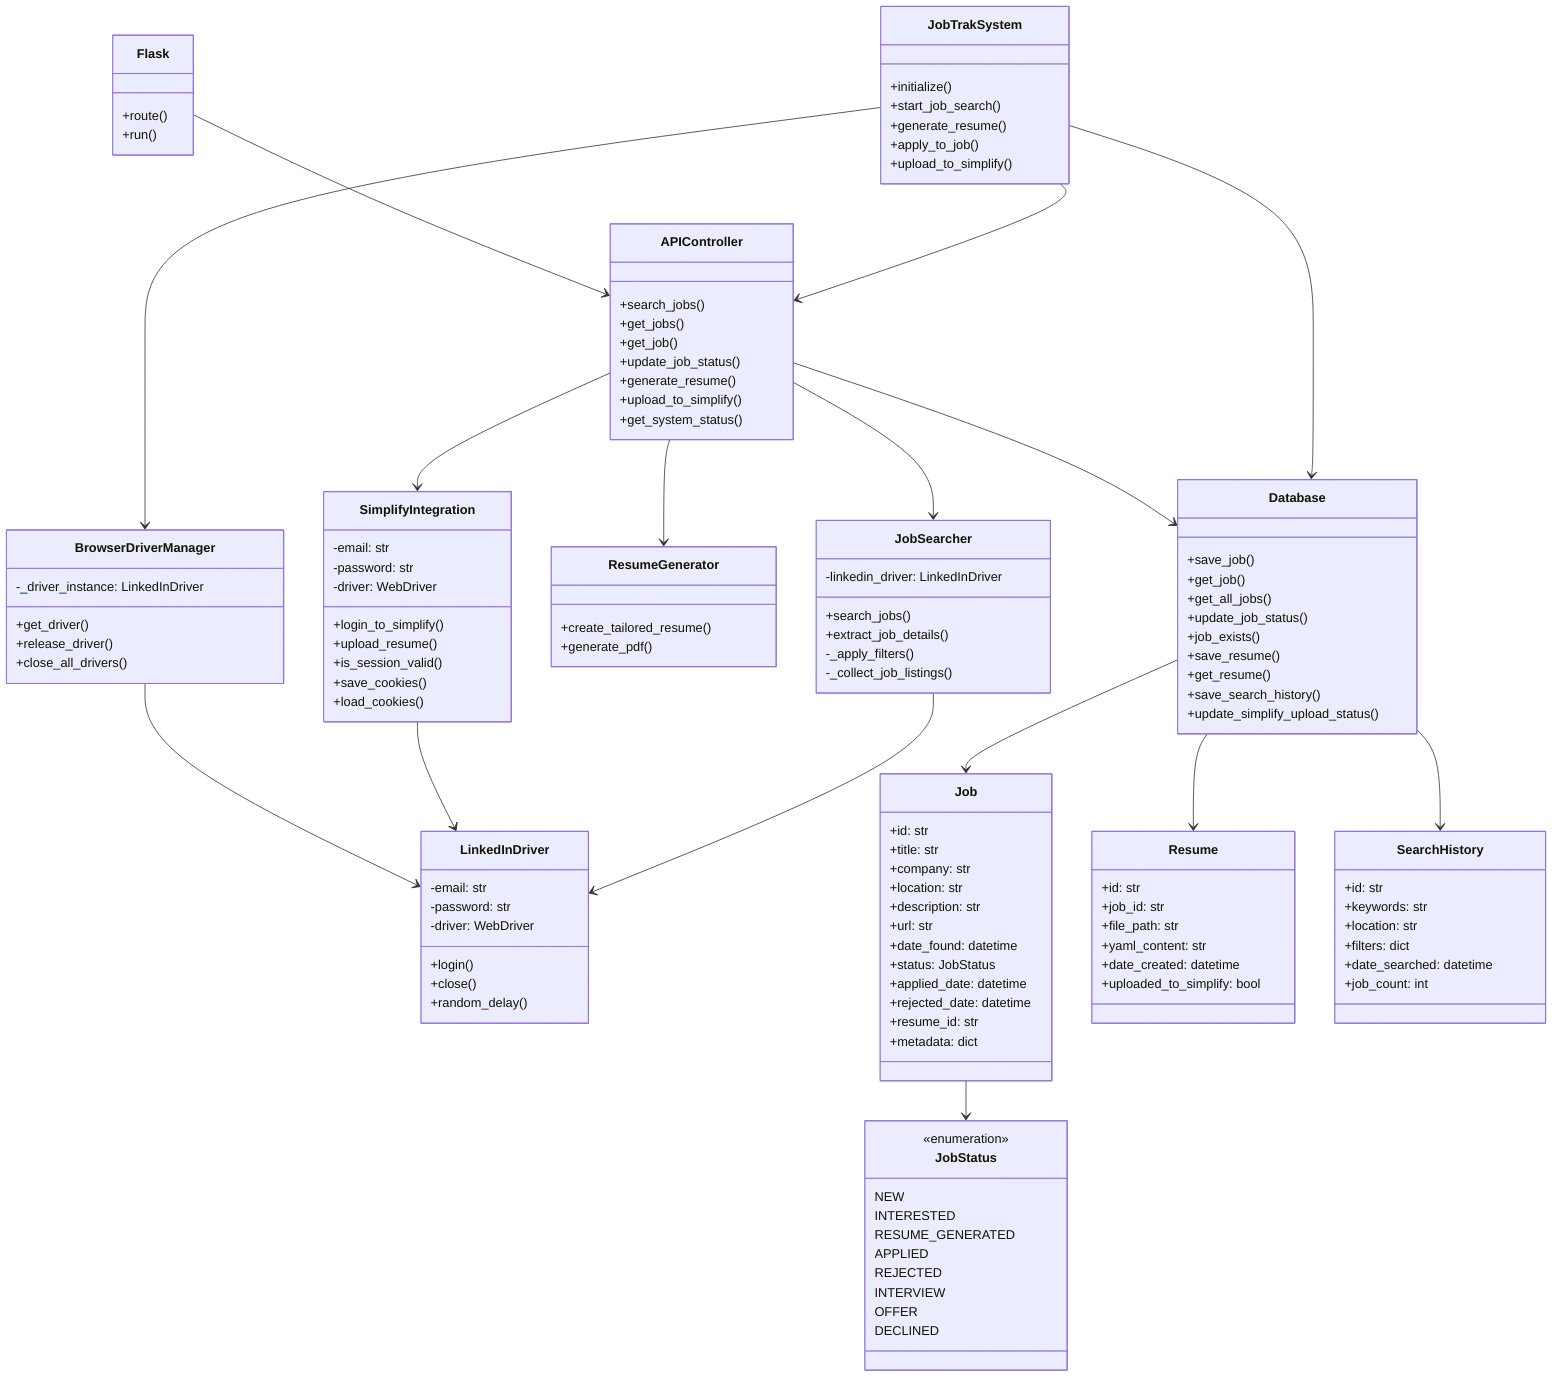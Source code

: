 classDiagram
    class JobTrakSystem {
        +initialize()
        +start_job_search()
        +generate_resume()
        +apply_to_job()
        +upload_to_simplify()
    }

    class Database {
        +save_job()
        +get_job()
        +get_all_jobs()
        +update_job_status()
        +job_exists()
        +save_resume()
        +get_resume()
        +save_search_history()
        +update_simplify_upload_status()
    }

    class APIController {
        +search_jobs()
        +get_jobs()
        +get_job()
        +update_job_status()
        +generate_resume()
        +upload_to_simplify()
        +get_system_status()
    }

    class LinkedInDriver {
        -email: str
        -password: str
        -driver: WebDriver
        +login()
        +close()
        +random_delay()
    }

    class JobSearcher {
        -linkedin_driver: LinkedInDriver
        +search_jobs()
        +extract_job_details()
        -_apply_filters()
        -_collect_job_listings()
    }

    class ResumeGenerator {
        +create_tailored_resume()
        +generate_pdf()
    }

    class SimplifyIntegration {
        -email: str
        -password: str
        -driver: WebDriver
        +login_to_simplify()
        +upload_resume()
        +is_session_valid()
        +save_cookies()
        +load_cookies()
    }

    class Job {
        +id: str
        +title: str
        +company: str
        +location: str
        +description: str
        +url: str
        +date_found: datetime
        +status: JobStatus
        +applied_date: datetime
        +rejected_date: datetime
        +resume_id: str
        +metadata: dict
    }

    class Resume {
        +id: str
        +job_id: str
        +file_path: str
        +yaml_content: str
        +date_created: datetime
        +uploaded_to_simplify: bool
    }

    class SearchHistory {
        +id: str
        +keywords: str
        +location: str
        +filters: dict
        +date_searched: datetime
        +job_count: int
    }

    class JobStatus {
        <<enumeration>>
        NEW
        INTERESTED
        RESUME_GENERATED
        APPLIED
        REJECTED
        INTERVIEW
        OFFER
        DECLINED
    }

    class BrowserDriverManager {
        -_driver_instance: LinkedInDriver
        +get_driver()
        +release_driver()
        +close_all_drivers()
    }

    class Flask {
        +route()
        +run()
    }

    JobTrakSystem --> APIController
    JobTrakSystem --> BrowserDriverManager
    JobTrakSystem --> Database

    APIController --> JobSearcher
    APIController --> ResumeGenerator
    APIController --> SimplifyIntegration
    APIController --> Database

    JobSearcher --> LinkedInDriver
    SimplifyIntegration --> LinkedInDriver

    BrowserDriverManager --> LinkedInDriver

    Database --> Job
    Database --> Resume
    Database --> SearchHistory

    Job --> JobStatus

    Flask --> APIController